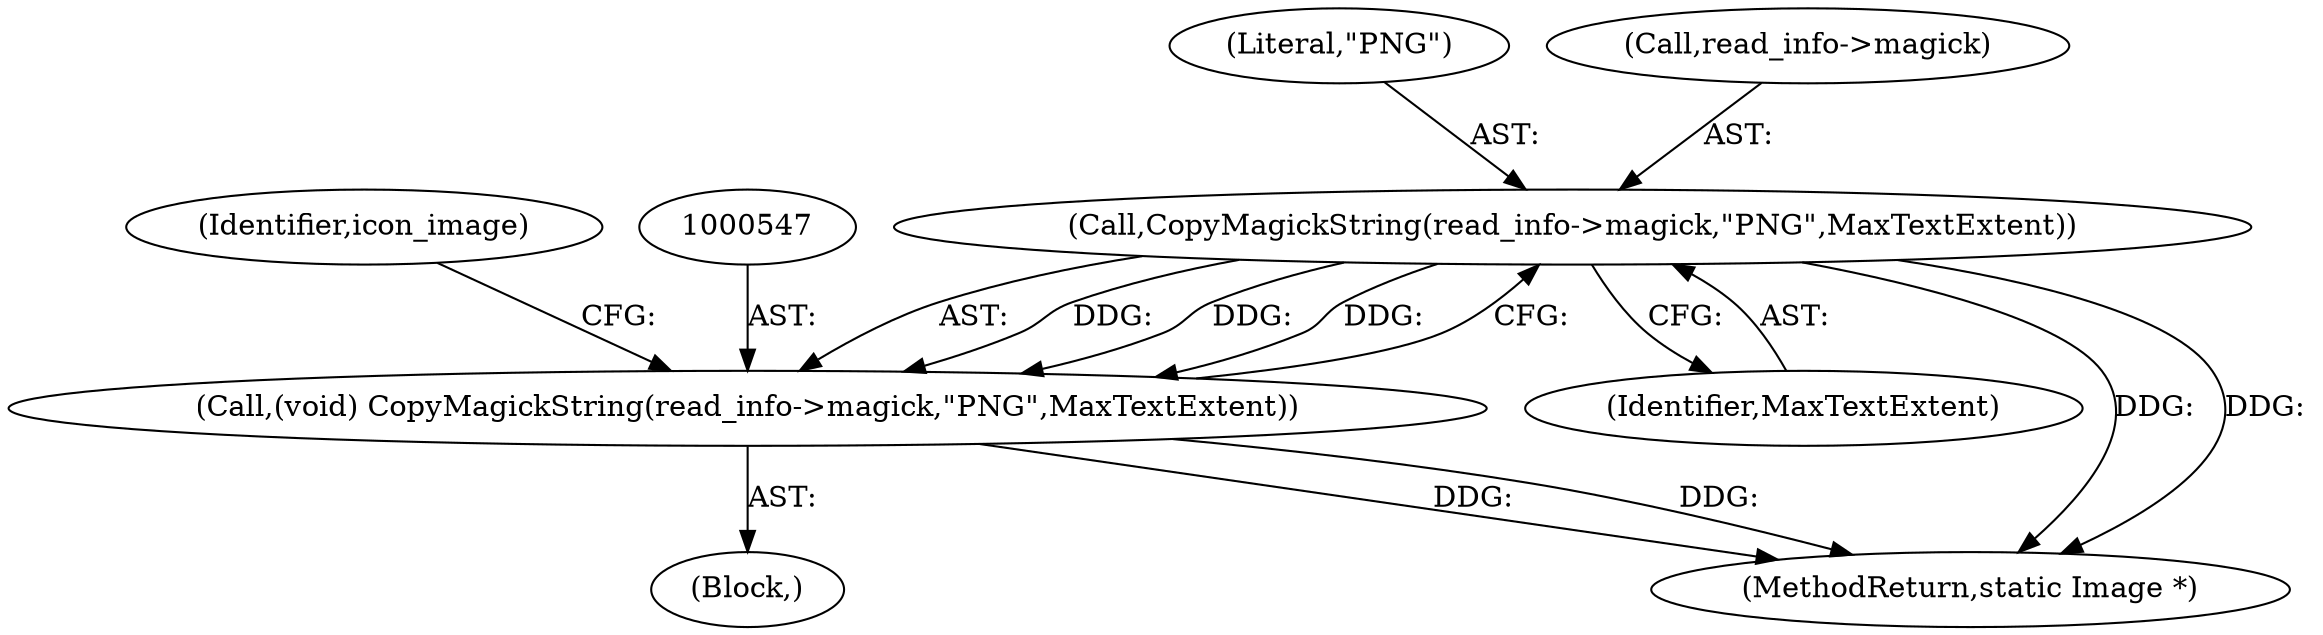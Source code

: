 digraph "0_ImageMagick_f6e9d0d9955e85bdd7540b251cd50d598dacc5e6_25@pointer" {
"1000548" [label="(Call,CopyMagickString(read_info->magick,\"PNG\",MaxTextExtent))"];
"1000546" [label="(Call,(void) CopyMagickString(read_info->magick,\"PNG\",MaxTextExtent))"];
"1000553" [label="(Identifier,MaxTextExtent)"];
"1000541" [label="(Block,)"];
"1000552" [label="(Literal,\"PNG\")"];
"1000548" [label="(Call,CopyMagickString(read_info->magick,\"PNG\",MaxTextExtent))"];
"1002135" [label="(MethodReturn,static Image *)"];
"1000546" [label="(Call,(void) CopyMagickString(read_info->magick,\"PNG\",MaxTextExtent))"];
"1000549" [label="(Call,read_info->magick)"];
"1000555" [label="(Identifier,icon_image)"];
"1000548" -> "1000546"  [label="AST: "];
"1000548" -> "1000553"  [label="CFG: "];
"1000549" -> "1000548"  [label="AST: "];
"1000552" -> "1000548"  [label="AST: "];
"1000553" -> "1000548"  [label="AST: "];
"1000546" -> "1000548"  [label="CFG: "];
"1000548" -> "1002135"  [label="DDG: "];
"1000548" -> "1002135"  [label="DDG: "];
"1000548" -> "1000546"  [label="DDG: "];
"1000548" -> "1000546"  [label="DDG: "];
"1000548" -> "1000546"  [label="DDG: "];
"1000546" -> "1000541"  [label="AST: "];
"1000547" -> "1000546"  [label="AST: "];
"1000555" -> "1000546"  [label="CFG: "];
"1000546" -> "1002135"  [label="DDG: "];
"1000546" -> "1002135"  [label="DDG: "];
}
